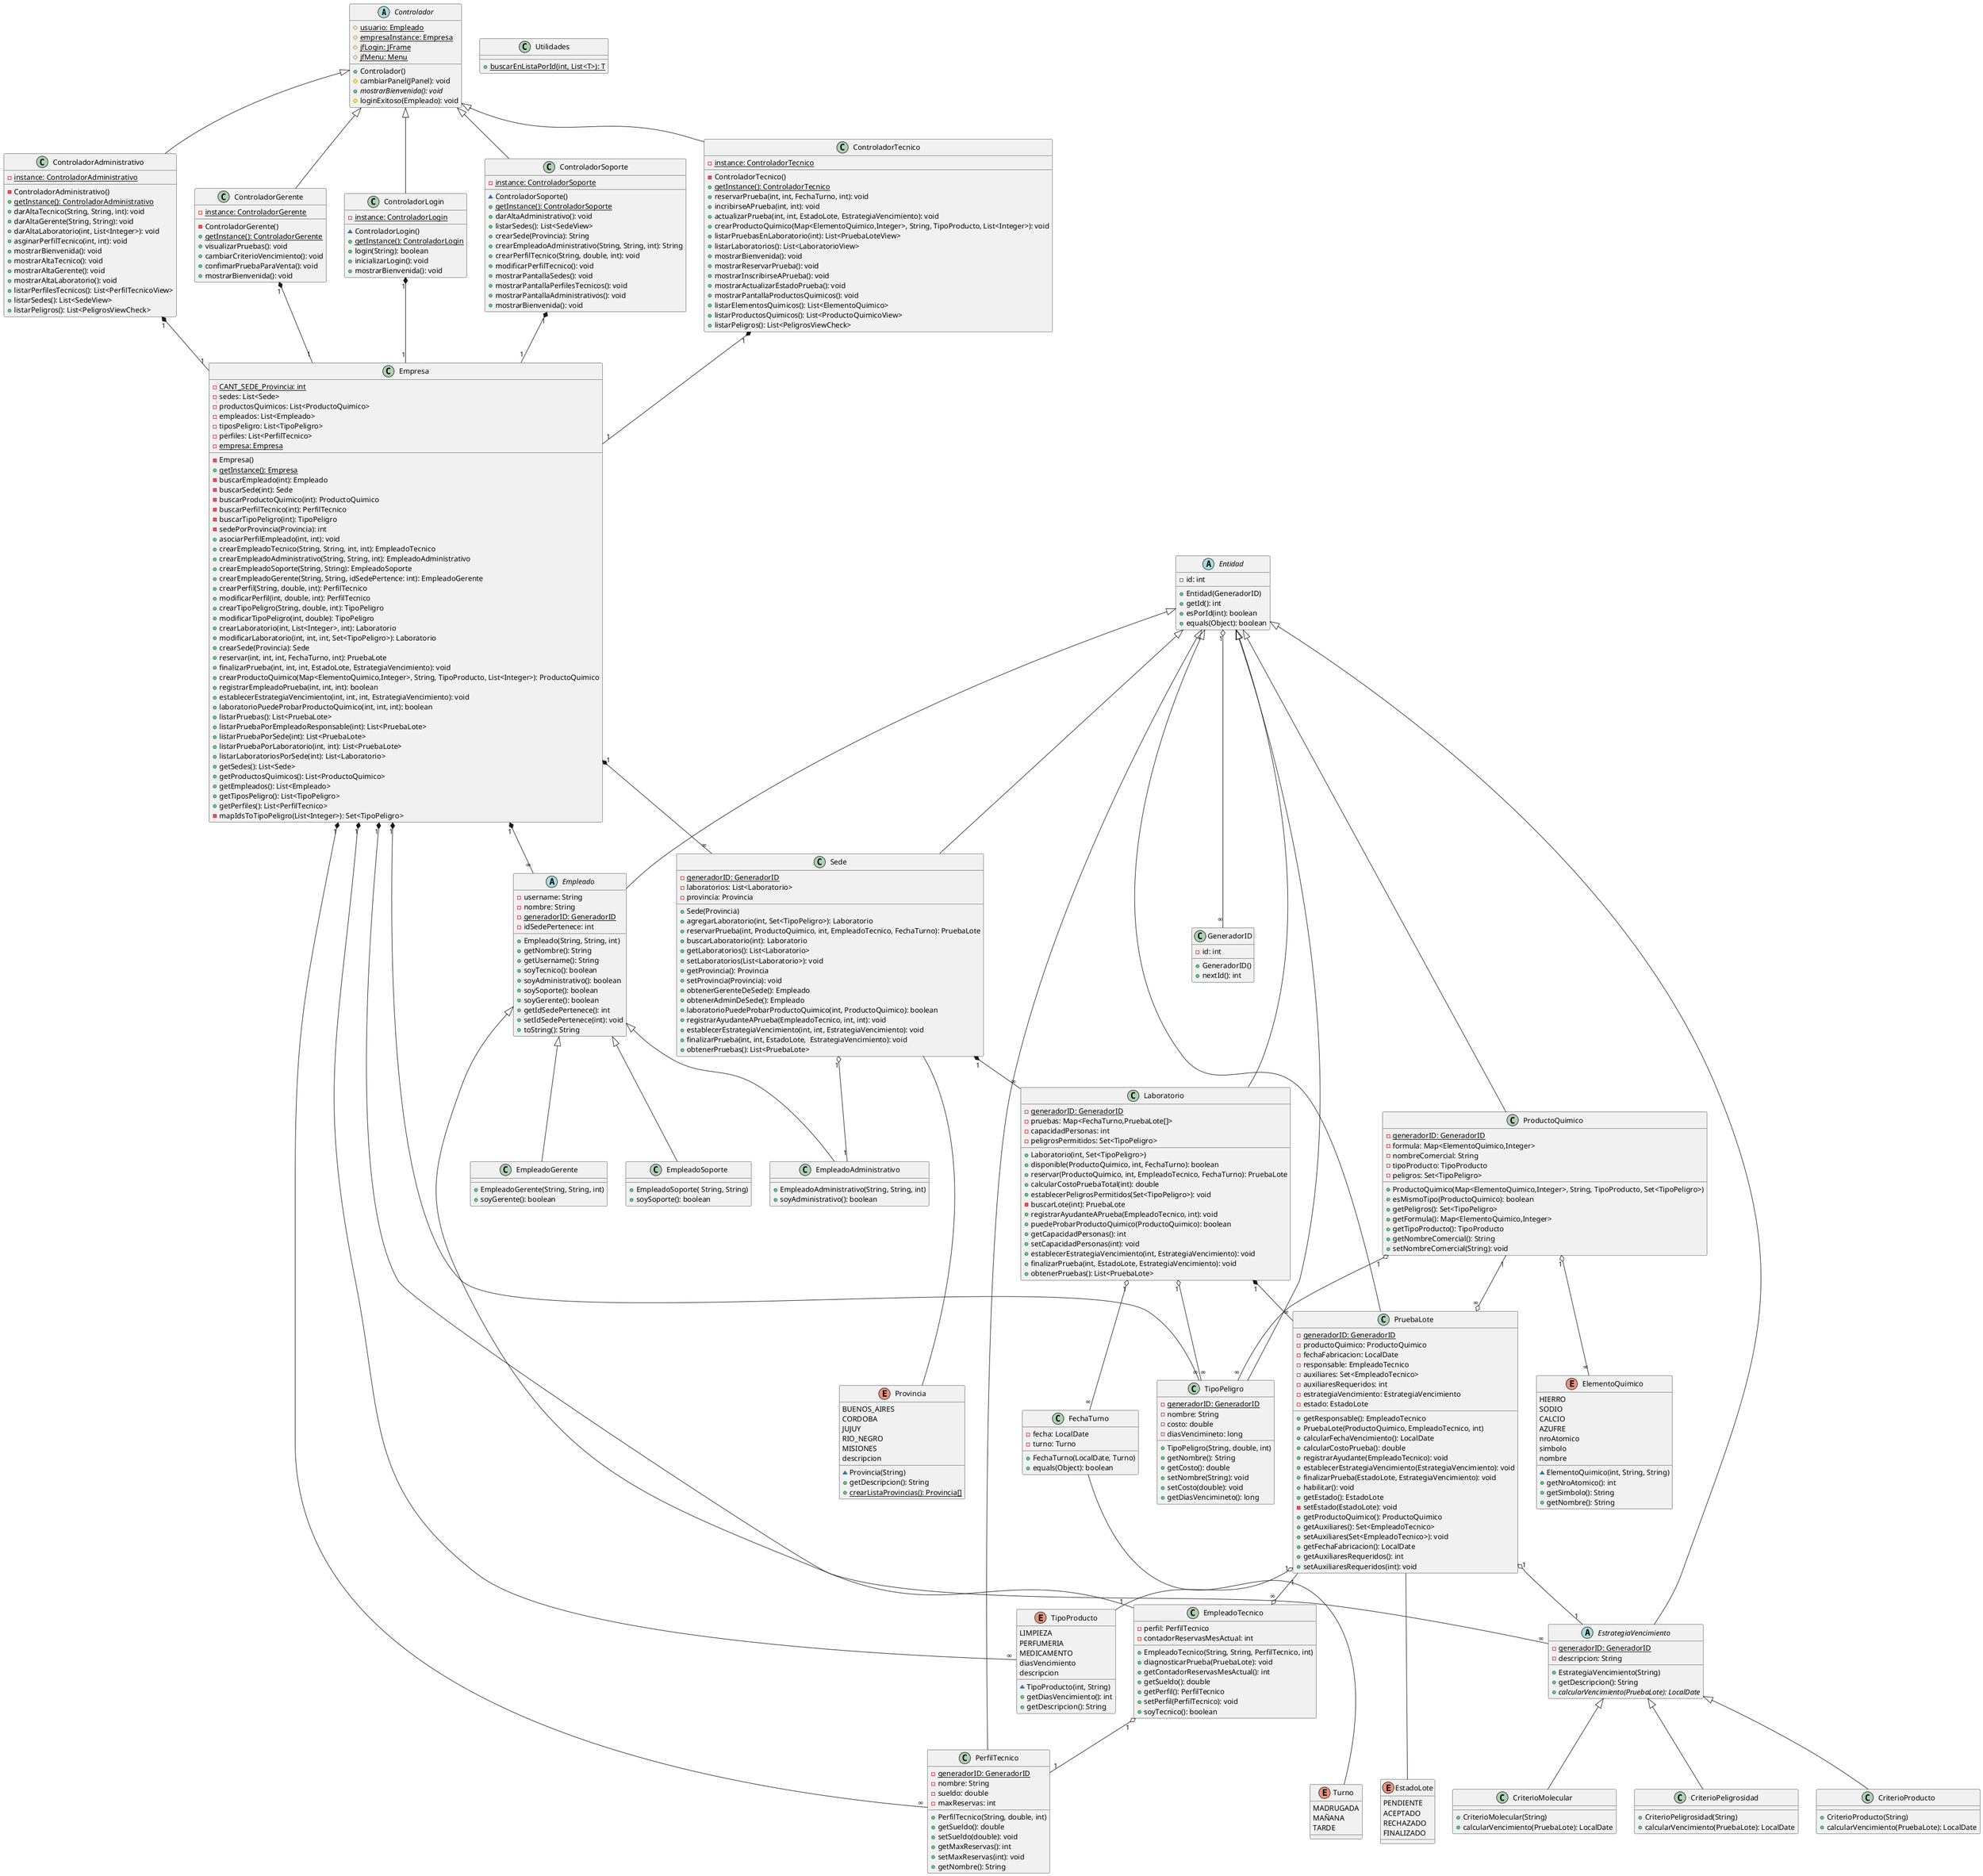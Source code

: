 @startuml

abstract class Controlador {
	#{static} usuario: Empleado
	#{static} empresaInstance: Empresa
	#{static} jfLogin: JFrame
	#{static} jfMenu: Menu
	+Controlador()
	#cambiarPanel(JPanel): void
	+{abstract} mostrarBienvenida(): void
	#loginExitoso(Empleado): void
}

class ControladorAdministrativo {
	-{static} instance: ControladorAdministrativo
	-ControladorAdministrativo()
	+{static} getInstance(): ControladorAdministrativo
	+darAltaTecnico(String, String, int): void
	+darAltaGerente(String, String): void
	+darAltaLaboratorio(int, List<Integer>): void
	+asginarPerfilTecnico(int, int): void
	+mostrarBienvenida(): void
	+mostrarAltaTecnico(): void
	+mostrarAltaGerente(): void
	+mostrarAltaLaboratorio(): void
	+listarPerfilesTecnicos(): List<PerfilTecnicoView>
	+listarSedes(): List<SedeView>
	+listarPeligros(): List<PeligrosViewCheck>
}

class ControladorGerente {
	-{static} instance: ControladorGerente
	-ControladorGerente()
	+{static} getInstance(): ControladorGerente
	+visualizarPruebas(): void
	+cambiarCriterioVencimiento(): void
	+confimarPruebaParaVenta(): void
	+mostrarBienvenida(): void
}

class ControladorLogin {
	-{static} instance: ControladorLogin
	~ControladorLogin()
	+{static} getInstance(): ControladorLogin
	+login(String): boolean
	+inicializarLogin(): void
	+mostrarBienvenida(): void
}

class ControladorSoporte {
	-{static} instance: ControladorSoporte
	~ControladorSoporte()
	+{static} getInstance(): ControladorSoporte
	+darAltaAdministrativo(): void
	+listarSedes(): List<SedeView>
	+crearSede(Provincia): String
	+crearEmpleadoAdministrativo(String, String, int): String
	+crearPerfilTecnico(String, double, int): void
	+modificarPerfilTecnico(): void
	+mostrarPantallaSedes(): void
	+mostrarPantallaPerfilesTecnicos(): void
	+mostrarPantallaAdministrativos(): void
	+mostrarBienvenida(): void
}

class ControladorTecnico {
	-{static} instance: ControladorTecnico
	-ControladorTecnico()
	+{static} getInstance(): ControladorTecnico
	+reservarPrueba(int, int, FechaTurno, int): void
	+incribirseAPrueba(int, int): void
	+actualizarPrueba(int, int, EstadoLote, EstrategiaVencimiento): void
	+crearProductoQuimico(Map<ElementoQuimico,Integer>, String, TipoProducto, List<Integer>): void
	+listarPruebasEnLaboratorio(int): List<PruebaLoteView>
	+listarLaboratorios(): List<LaboratorioView>
	+mostrarBienvenida(): void
	+mostrarReservarPrueba(): void
	+mostrarInscribirseAPrueba(): void
	+mostrarActualizarEstadoPrueba(): void
	+mostrarPantallaProductosQuimicos(): void
	+listarElementosQuimicos(): List<ElementoQuimico>
	+listarProductosQuimicos(): List<ProductoQuimicoView>
	+listarPeligros(): List<PeligrosViewCheck>
}

class Empresa {
	-{static} CANT_SEDE_Provincia: int
	-sedes: List<Sede>
	-productosQuimicos: List<ProductoQuimico>
	-empleados: List<Empleado>
	-tiposPeligro: List<TipoPeligro>
	-perfiles: List<PerfilTecnico>
	-{static} empresa: Empresa
	-Empresa()
	+{static} getInstance(): Empresa
	-buscarEmpleado(int): Empleado
	-buscarSede(int): Sede
	-buscarProductoQuimico(int): ProductoQuimico
	-buscarPerfilTecnico(int): PerfilTecnico
	-buscarTipoPeligro(int): TipoPeligro
	-sedePorProvincia(Provincia): int
	+asociarPerfilEmpleado(int, int): void
	+crearEmpleadoTecnico(String, String, int, int): EmpleadoTecnico
	+crearEmpleadoAdministrativo(String, String, int): EmpleadoAdministrativo
	+crearEmpleadoSoporte(String, String): EmpleadoSoporte
	+crearEmpleadoGerente(String, String, idSedePertence: int): EmpleadoGerente
	+crearPerfil(String, double, int): PerfilTecnico
	+modificarPerfil(int, double, int): PerfilTecnico
	+crearTipoPeligro(String, double, int): TipoPeligro
	+modificarTipoPeligro(int, double): TipoPeligro
	+crearLaboratorio(int, List<Integer>, int): Laboratorio
	+modificarLaboratorio(int, int, int, Set<TipoPeligro>): Laboratorio
	+crearSede(Provincia): Sede
	+reservar(int, int, int, FechaTurno, int): PruebaLote
	+finalizarPrueba(int, int, int, EstadoLote, EstrategiaVencimiento): void
	+crearProductoQuimico(Map<ElementoQuimico,Integer>, String, TipoProducto, List<Integer>): ProductoQuimico
	+registrarEmpleadoPrueba(int, int, int): boolean
	+establecerEstrategiaVencimiento(int, int, int, EstrategiaVencimiento): void
	+laboratorioPuedeProbarProductoQuimico(int, int, int): boolean
	+listarPruebas(): List<PruebaLote>
	+listarPruebaPorEmpleadoResponsable(int): List<PruebaLote>
	+listarPruebaPorSede(int): List<PruebaLote>
	+listarPruebaPorLaboratorio(int, int): List<PruebaLote>
	+listarLaboratoriosPorSede(int): List<Laboratorio>
	+getSedes(): List<Sede>
	+getProductosQuimicos(): List<ProductoQuimico>
	+getEmpleados(): List<Empleado>
	+getTiposPeligro(): List<TipoPeligro>
	+getPerfiles(): List<PerfilTecnico>
	-mapIdsToTipoPeligro(List<Integer>): Set<TipoPeligro>
}

abstract class Entidad {
	-id: int
	+Entidad(GeneradorID)
	+getId(): int
	+esPorId(int): boolean
	+equals(Object): boolean
}

class Sede {
	-{static} generadorID: GeneradorID
	-laboratorios: List<Laboratorio>
	-provincia: Provincia
	+Sede(Provincia)
	+agregarLaboratorio(int, Set<TipoPeligro>): Laboratorio
	+reservarPrueba(int, ProductoQuimico, int, EmpleadoTecnico, FechaTurno): PruebaLote
	+buscarLaboratorio(int): Laboratorio
	+getLaboratorios(): List<Laboratorio>
	+setLaboratorios(List<Laboratorio>): void
	+getProvincia(): Provincia
	+setProvincia(Provincia): void
	+obtenerGerenteDeSede(): Empleado
	+obtenerAdminDeSede(): Empleado
	+laboratorioPuedeProbarProductoQuimico(int, ProductoQuimico): boolean
	+registrarAyudanteAPrueba(EmpleadoTecnico, int, int): void
	+establecerEstrategiaVencimiento(int, int, EstrategiaVencimiento): void
	+finalizarPrueba(int, int, EstadoLote,  EstrategiaVencimiento): void
	+obtenerPruebas(): List<PruebaLote>
}


class Laboratorio {
	-{static} generadorID: GeneradorID
	-pruebas: Map<FechaTurno,PruebaLote[]>
	-capacidadPersonas: int
	-peligrosPermitidos: Set<TipoPeligro>
	+Laboratorio(int, Set<TipoPeligro>)
	+disponible(ProductoQuimico, int, FechaTurno): boolean
	+reservar(ProductoQuimico, int, EmpleadoTecnico, FechaTurno): PruebaLote
	+calcularCostoPruebaTotal(int): double
	+establecerPeligrosPermitidos(Set<TipoPeligro>): void
	-buscarLote(int): PruebaLote
	+registrarAyudanteAPrueba(EmpleadoTecnico, int): void
	+puedeProbarProductoQuimico(ProductoQuimico): boolean
	+getCapacidadPersonas(): int
	+setCapacidadPersonas(int): void
	+establecerEstrategiaVencimiento(int, EstrategiaVencimiento): void
	+finalizarPrueba(int, EstadoLote, EstrategiaVencimiento): void
	+obtenerPruebas(): List<PruebaLote>
}

class PruebaLote {
	-{static} generadorID: GeneradorID
	-productoQuimico: ProductoQuimico
	-fechaFabricacion: LocalDate
	-responsable: EmpleadoTecnico
	-auxiliares: Set<EmpleadoTecnico>
	-auxiliaresRequeridos: int
	-estrategiaVencimiento: EstrategiaVencimiento
	-estado: EstadoLote
	+getResponsable(): EmpleadoTecnico
	+PruebaLote(ProductoQuimico, EmpleadoTecnico, int)
	+calcularFechaVencimiento(): LocalDate
	+calcularCostoPrueba(): double
	+registrarAyudante(EmpleadoTecnico): void
	+establecerEstrategiaVencimiento(EstrategiaVencimiento): void
	+finalizarPrueba(EstadoLote, EstrategiaVencimiento): void
	+habilitar(): void
	+getEstado(): EstadoLote
	-setEstado(EstadoLote): void
	+getProductoQuimico(): ProductoQuimico
	+getAuxiliares(): Set<EmpleadoTecnico>
	+setAuxiliares(Set<EmpleadoTecnico>): void
	+getFechaFabricacion(): LocalDate
	+getAuxiliaresRequeridos(): int
	+setAuxiliaresRequeridos(int): void
}

class ProductoQuimico {
	-{static} generadorID: GeneradorID
	-formula: Map<ElementoQuimico,Integer>
	-nombreComercial: String
	-tipoProducto: TipoProducto
	-peligros: Set<TipoPeligro>
	+ProductoQuimico(Map<ElementoQuimico,Integer>, String, TipoProducto, Set<TipoPeligro>)
	+esMismoTipo(ProductoQuimico): boolean
	+getPeligros(): Set<TipoPeligro>
	+getFormula(): Map<ElementoQuimico,Integer>
	+getTipoProducto(): TipoProducto
	+getNombreComercial(): String
	+setNombreComercial(String): void
}

class TipoPeligro  {
	-{static} generadorID: GeneradorID
	-nombre: String
	-costo: double
	-diasVencimineto: long
	+TipoPeligro(String, double, int)
	+getNombre(): String
	+getCosto(): double
	+setNombre(String): void
	+setCosto(double): void
	+getDiasVencimineto(): long
}

class PerfilTecnico {
	-{static} generadorID: GeneradorID
	-nombre: String
	-sueldo: double
	-maxReservas: int
	+PerfilTecnico(String, double, int)
	+getSueldo(): double
	+setSueldo(double): void
	+getMaxReservas(): int
	+setMaxReservas(int): void
	+getNombre(): String
}

class FechaTurno {
	-fecha: LocalDate
	-turno: Turno
	+FechaTurno(LocalDate, Turno)
	+equals(Object): boolean
}
abstract class EstrategiaVencimiento {
	-{static} generadorID: GeneradorID
	-descripcion: String
	+EstrategiaVencimiento(String)
	+getDescripcion(): String
	+{abstract} calcularVencimiento(PruebaLote): LocalDate
}

class CriterioMolecular{
	+CriterioMolecular(String)
	+calcularVencimiento(PruebaLote): LocalDate
}

class CriterioPeligrosidad  {
	+CriterioPeligrosidad(String)
	+calcularVencimiento(PruebaLote): LocalDate
}

class CriterioProducto{
	+CriterioProducto(String)
	+calcularVencimiento(PruebaLote): LocalDate
}

abstract class Empleado{
	-username: String
	-nombre: String
	-{static} generadorID: GeneradorID
	-idSedePertenece: int
	+Empleado(String, String, int)
	+getNombre(): String
	+getUsername(): String
	+soyTecnico(): boolean
	+soyAdministrativo(): boolean
	+soySoporte(): boolean
	+soyGerente(): boolean
	+getIdSedePertenece(): int
	+setIdSedePertenece(int): void
	+toString(): String
}

class EmpleadoAdministrativo {
	+EmpleadoAdministrativo(String, String, int)
	+soyAdministrativo(): boolean
}

class EmpleadoGerente {
	+EmpleadoGerente(String, String, int)
	+soyGerente(): boolean
}

class EmpleadoSoporte {
	+EmpleadoSoporte( String, String)
	+soySoporte(): boolean
}

class EmpleadoTecnico {
	-perfil: PerfilTecnico
	-contadorReservasMesActual: int
	+EmpleadoTecnico(String, String, PerfilTecnico, int)
	+diagnosticarPrueba(PruebaLote): void
	+getContadorReservasMesActual(): int
	+getSueldo(): double
	+getPerfil(): PerfilTecnico
	+setPerfil(PerfilTecnico): void
	+soyTecnico(): boolean
}

class GeneradorID {
	-id: int
	+GeneradorID()
	+nextId(): int
}

class Utilidades{
	+{static} buscarEnListaPorId(int, List<T>): T
}

enum EstadoLote{
	PENDIENTE
	ACEPTADO
	RECHAZADO
	FINALIZADO
}

enum Provincia {
	BUENOS_AIRES
	CORDOBA
	JUJUY
	RIO_NEGRO
	MISIONES
	descripcion
	~Provincia(String)
	+getDescripcion(): String
	+{static} crearListaProvincias(): Provincia[]
}

enum TipoProducto {
	LIMPIEZA
	PERFUMERIA
	MEDICAMENTO
	diasVencimiento
	descripcion
	~TipoProducto(int, String)
	+getDiasVencimiento(): int
	+getDescripcion(): String
}

enum Turno {
	MADRUGADA
	MAÑANA
	TARDE
}

enum ElementoQuimico {
	HIERRO
	SODIO
	CALCIO
	AZUFRE
	nroAtomico
	simbolo
	nombre
	~ElementoQuimico(int, String, String)
	+getNroAtomico(): int
	+getSimbolo(): String
	+getNombre(): String
}
Controlador <|-- ControladorTecnico
Controlador <|-- ControladorSoporte
Controlador <|-- ControladorLogin
Controlador <|-- ControladorAdministrativo
Controlador <|-- ControladorGerente

Empleado <|-- EmpleadoTecnico
Empleado <|-- EmpleadoSoporte
Empleado <|-- EmpleadoGerente
Empleado <|-- EmpleadoAdministrativo
Entidad <|-- Empleado
EstrategiaVencimiento <|-- CriterioProducto
EstrategiaVencimiento <|-- CriterioPeligrosidad
EstrategiaVencimiento <|-- CriterioMolecular
Entidad <|-- EstrategiaVencimiento
Entidad <|-- PerfilTecnico
Entidad <|-- TipoPeligro
Entidad <|-- ProductoQuimico
Entidad <|-- PruebaLote
Entidad <|-- Laboratorio
Entidad <|-- Sede

Empresa "1" *--	"∞" Sede
Sede "1" *-- "∞" Laboratorio
Sede --- Provincia
Laboratorio "1" o-- "∞" TipoPeligro
Empresa "1" *-- "∞" TipoPeligro
Empresa "1" *-- "∞" TipoProducto
ProductoQuimico "1" o-- "∞" TipoPeligro
ProductoQuimico "1" --o "∞" PruebaLote
PruebaLote --- EstadoLote
Laboratorio "1" o-- "∞" FechaTurno
FechaTurno --- Turno
Laboratorio "1" *-- "∞" PruebaLote
ProductoQuimico "1" o-- "∞" ElementoQuimico
Empresa "1" *-- "∞" Empleado
PruebaLote "1" o-- "1" EstrategiaVencimiento
EmpleadoTecnico "1" o-- "1" PerfilTecnico
Empresa "1" *-- "∞" PerfilTecnico
Sede "1" o-- "1" EmpleadoAdministrativo
PruebaLote "1" --o "∞" EmpleadoTecnico
Empresa "1" *-- "∞" EstrategiaVencimiento
PruebaLote "1" o-- "1" TipoProducto
Entidad "1" o-- "∞" GeneradorID

ControladorTecnico "1" *--"1" Empresa
ControladorSoporte "1" *--"1" Empresa
ControladorLogin "1" *--"1" Empresa
ControladorAdministrativo "1" *--"1" Empresa
ControladorGerente "1" *--"1" Empresa
@enduml

